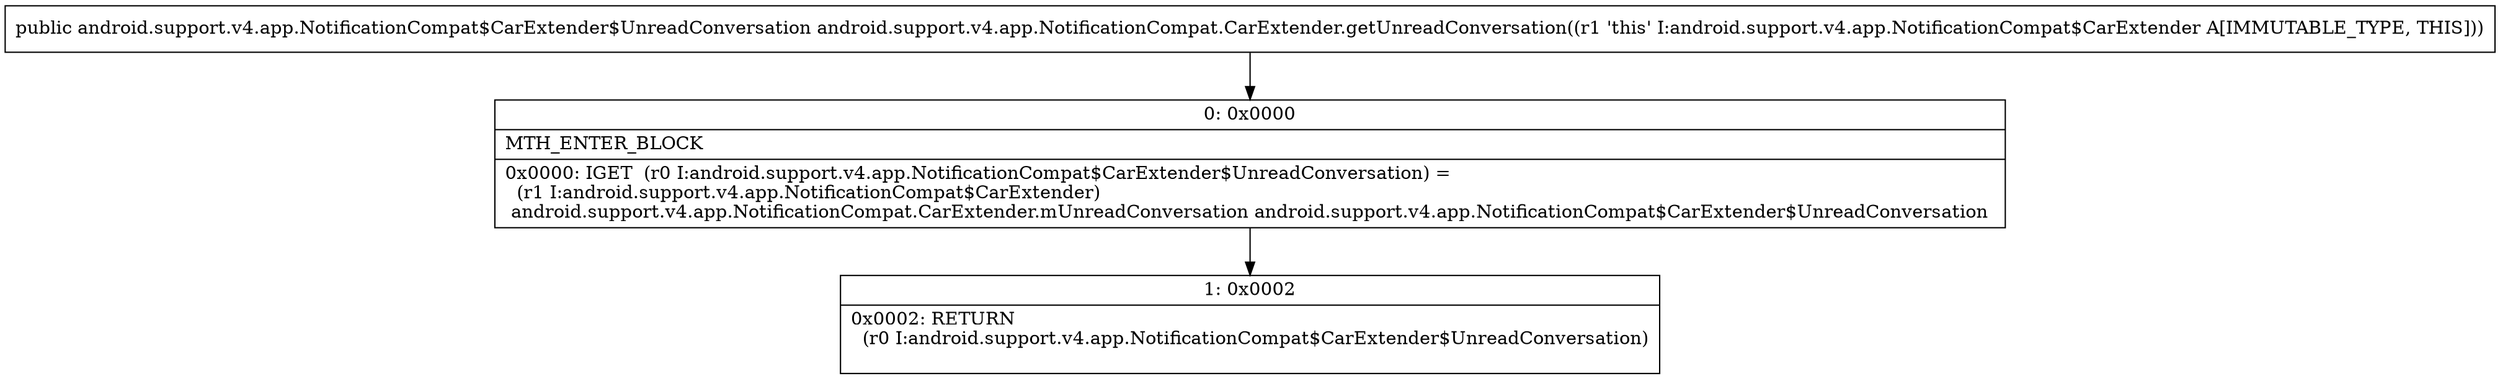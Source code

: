 digraph "CFG forandroid.support.v4.app.NotificationCompat.CarExtender.getUnreadConversation()Landroid\/support\/v4\/app\/NotificationCompat$CarExtender$UnreadConversation;" {
Node_0 [shape=record,label="{0\:\ 0x0000|MTH_ENTER_BLOCK\l|0x0000: IGET  (r0 I:android.support.v4.app.NotificationCompat$CarExtender$UnreadConversation) = \l  (r1 I:android.support.v4.app.NotificationCompat$CarExtender)\l android.support.v4.app.NotificationCompat.CarExtender.mUnreadConversation android.support.v4.app.NotificationCompat$CarExtender$UnreadConversation \l}"];
Node_1 [shape=record,label="{1\:\ 0x0002|0x0002: RETURN  \l  (r0 I:android.support.v4.app.NotificationCompat$CarExtender$UnreadConversation)\l \l}"];
MethodNode[shape=record,label="{public android.support.v4.app.NotificationCompat$CarExtender$UnreadConversation android.support.v4.app.NotificationCompat.CarExtender.getUnreadConversation((r1 'this' I:android.support.v4.app.NotificationCompat$CarExtender A[IMMUTABLE_TYPE, THIS])) }"];
MethodNode -> Node_0;
Node_0 -> Node_1;
}

